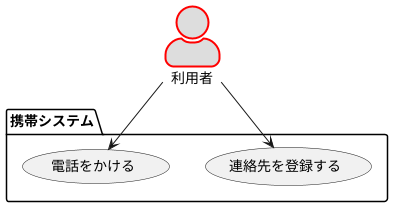 @startuml ユースケース図
' left to right direction
skinparam actorStyle awesome
actor 利用者 #DDDDDD;line:red;line.bold;
package 携帯システム {
usecase 連絡先を登録する
usecase 電話をかける
}
利用者 --> 連絡先を登録する
利用者 --> 電話をかける
@enduml
